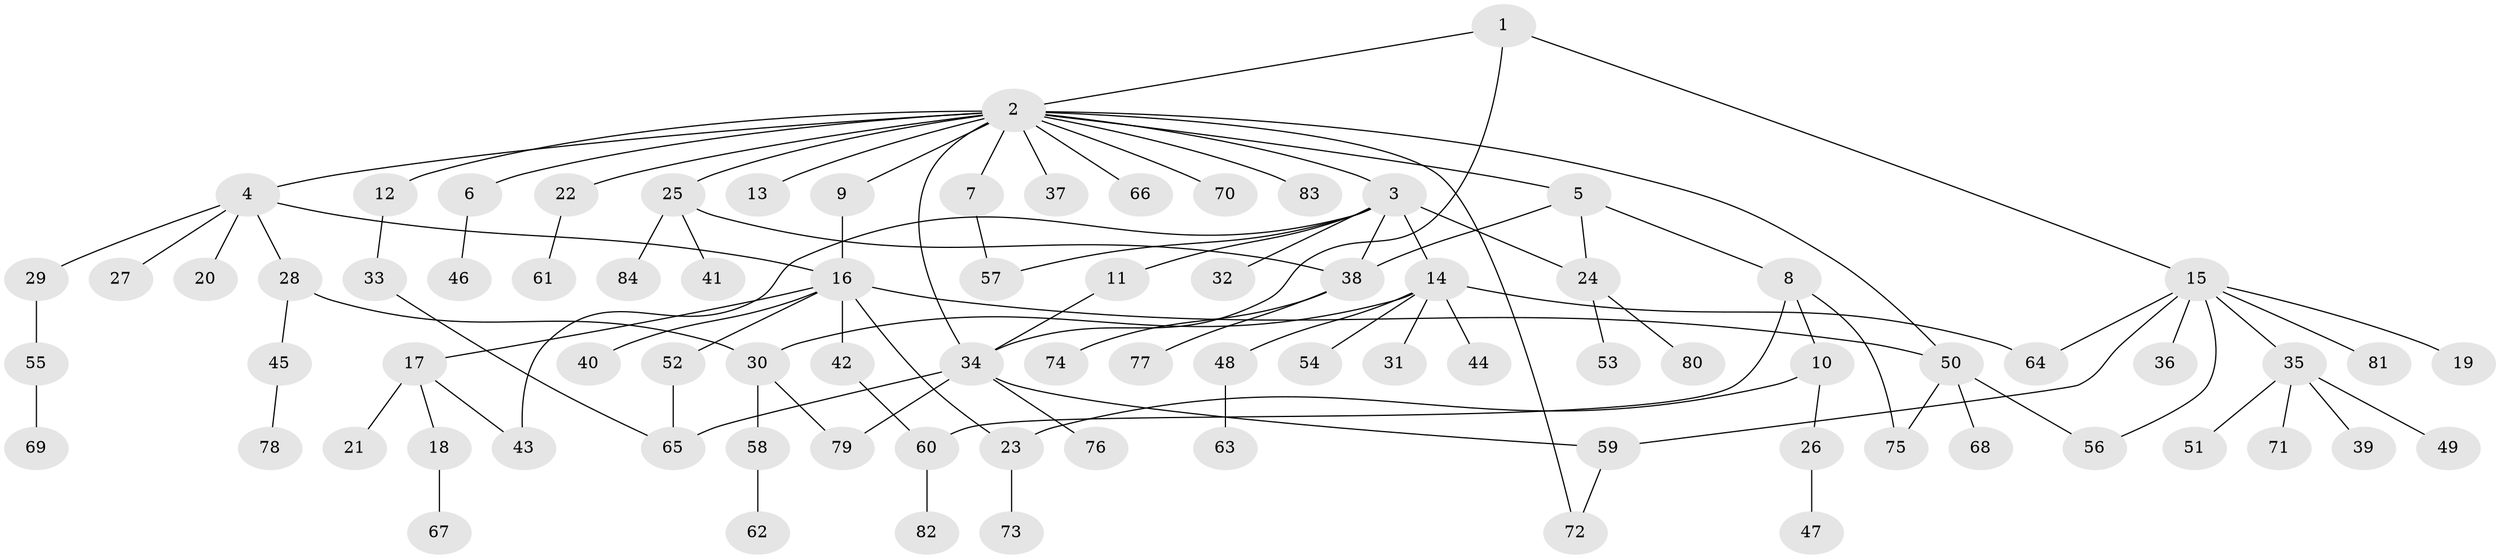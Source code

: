 // coarse degree distribution, {3: 0.08064516129032258, 18: 0.016129032258064516, 9: 0.016129032258064516, 12: 0.016129032258064516, 1: 0.5, 2: 0.24193548387096775, 5: 0.03225806451612903, 6: 0.04838709677419355, 7: 0.016129032258064516, 4: 0.03225806451612903}
// Generated by graph-tools (version 1.1) at 2025/23/03/03/25 07:23:52]
// undirected, 84 vertices, 103 edges
graph export_dot {
graph [start="1"]
  node [color=gray90,style=filled];
  1;
  2;
  3;
  4;
  5;
  6;
  7;
  8;
  9;
  10;
  11;
  12;
  13;
  14;
  15;
  16;
  17;
  18;
  19;
  20;
  21;
  22;
  23;
  24;
  25;
  26;
  27;
  28;
  29;
  30;
  31;
  32;
  33;
  34;
  35;
  36;
  37;
  38;
  39;
  40;
  41;
  42;
  43;
  44;
  45;
  46;
  47;
  48;
  49;
  50;
  51;
  52;
  53;
  54;
  55;
  56;
  57;
  58;
  59;
  60;
  61;
  62;
  63;
  64;
  65;
  66;
  67;
  68;
  69;
  70;
  71;
  72;
  73;
  74;
  75;
  76;
  77;
  78;
  79;
  80;
  81;
  82;
  83;
  84;
  1 -- 2;
  1 -- 15;
  1 -- 34;
  2 -- 3;
  2 -- 4;
  2 -- 5;
  2 -- 6;
  2 -- 7;
  2 -- 9;
  2 -- 12;
  2 -- 13;
  2 -- 22;
  2 -- 25;
  2 -- 34;
  2 -- 37;
  2 -- 50;
  2 -- 66;
  2 -- 70;
  2 -- 72;
  2 -- 83;
  3 -- 11;
  3 -- 14;
  3 -- 24;
  3 -- 32;
  3 -- 38;
  3 -- 43;
  3 -- 57;
  4 -- 16;
  4 -- 20;
  4 -- 27;
  4 -- 28;
  4 -- 29;
  5 -- 8;
  5 -- 24;
  5 -- 38;
  6 -- 46;
  7 -- 57;
  8 -- 10;
  8 -- 60;
  8 -- 75;
  9 -- 16;
  10 -- 23;
  10 -- 26;
  11 -- 34;
  12 -- 33;
  14 -- 30;
  14 -- 31;
  14 -- 44;
  14 -- 48;
  14 -- 54;
  14 -- 64;
  15 -- 19;
  15 -- 35;
  15 -- 36;
  15 -- 56;
  15 -- 59;
  15 -- 64;
  15 -- 81;
  16 -- 17;
  16 -- 23;
  16 -- 40;
  16 -- 42;
  16 -- 50;
  16 -- 52;
  17 -- 18;
  17 -- 21;
  17 -- 43;
  18 -- 67;
  22 -- 61;
  23 -- 73;
  24 -- 53;
  24 -- 80;
  25 -- 38;
  25 -- 41;
  25 -- 84;
  26 -- 47;
  28 -- 30;
  28 -- 45;
  29 -- 55;
  30 -- 58;
  30 -- 79;
  33 -- 65;
  34 -- 59;
  34 -- 65;
  34 -- 76;
  34 -- 79;
  35 -- 39;
  35 -- 49;
  35 -- 51;
  35 -- 71;
  38 -- 74;
  38 -- 77;
  42 -- 60;
  45 -- 78;
  48 -- 63;
  50 -- 56;
  50 -- 68;
  50 -- 75;
  52 -- 65;
  55 -- 69;
  58 -- 62;
  59 -- 72;
  60 -- 82;
}
